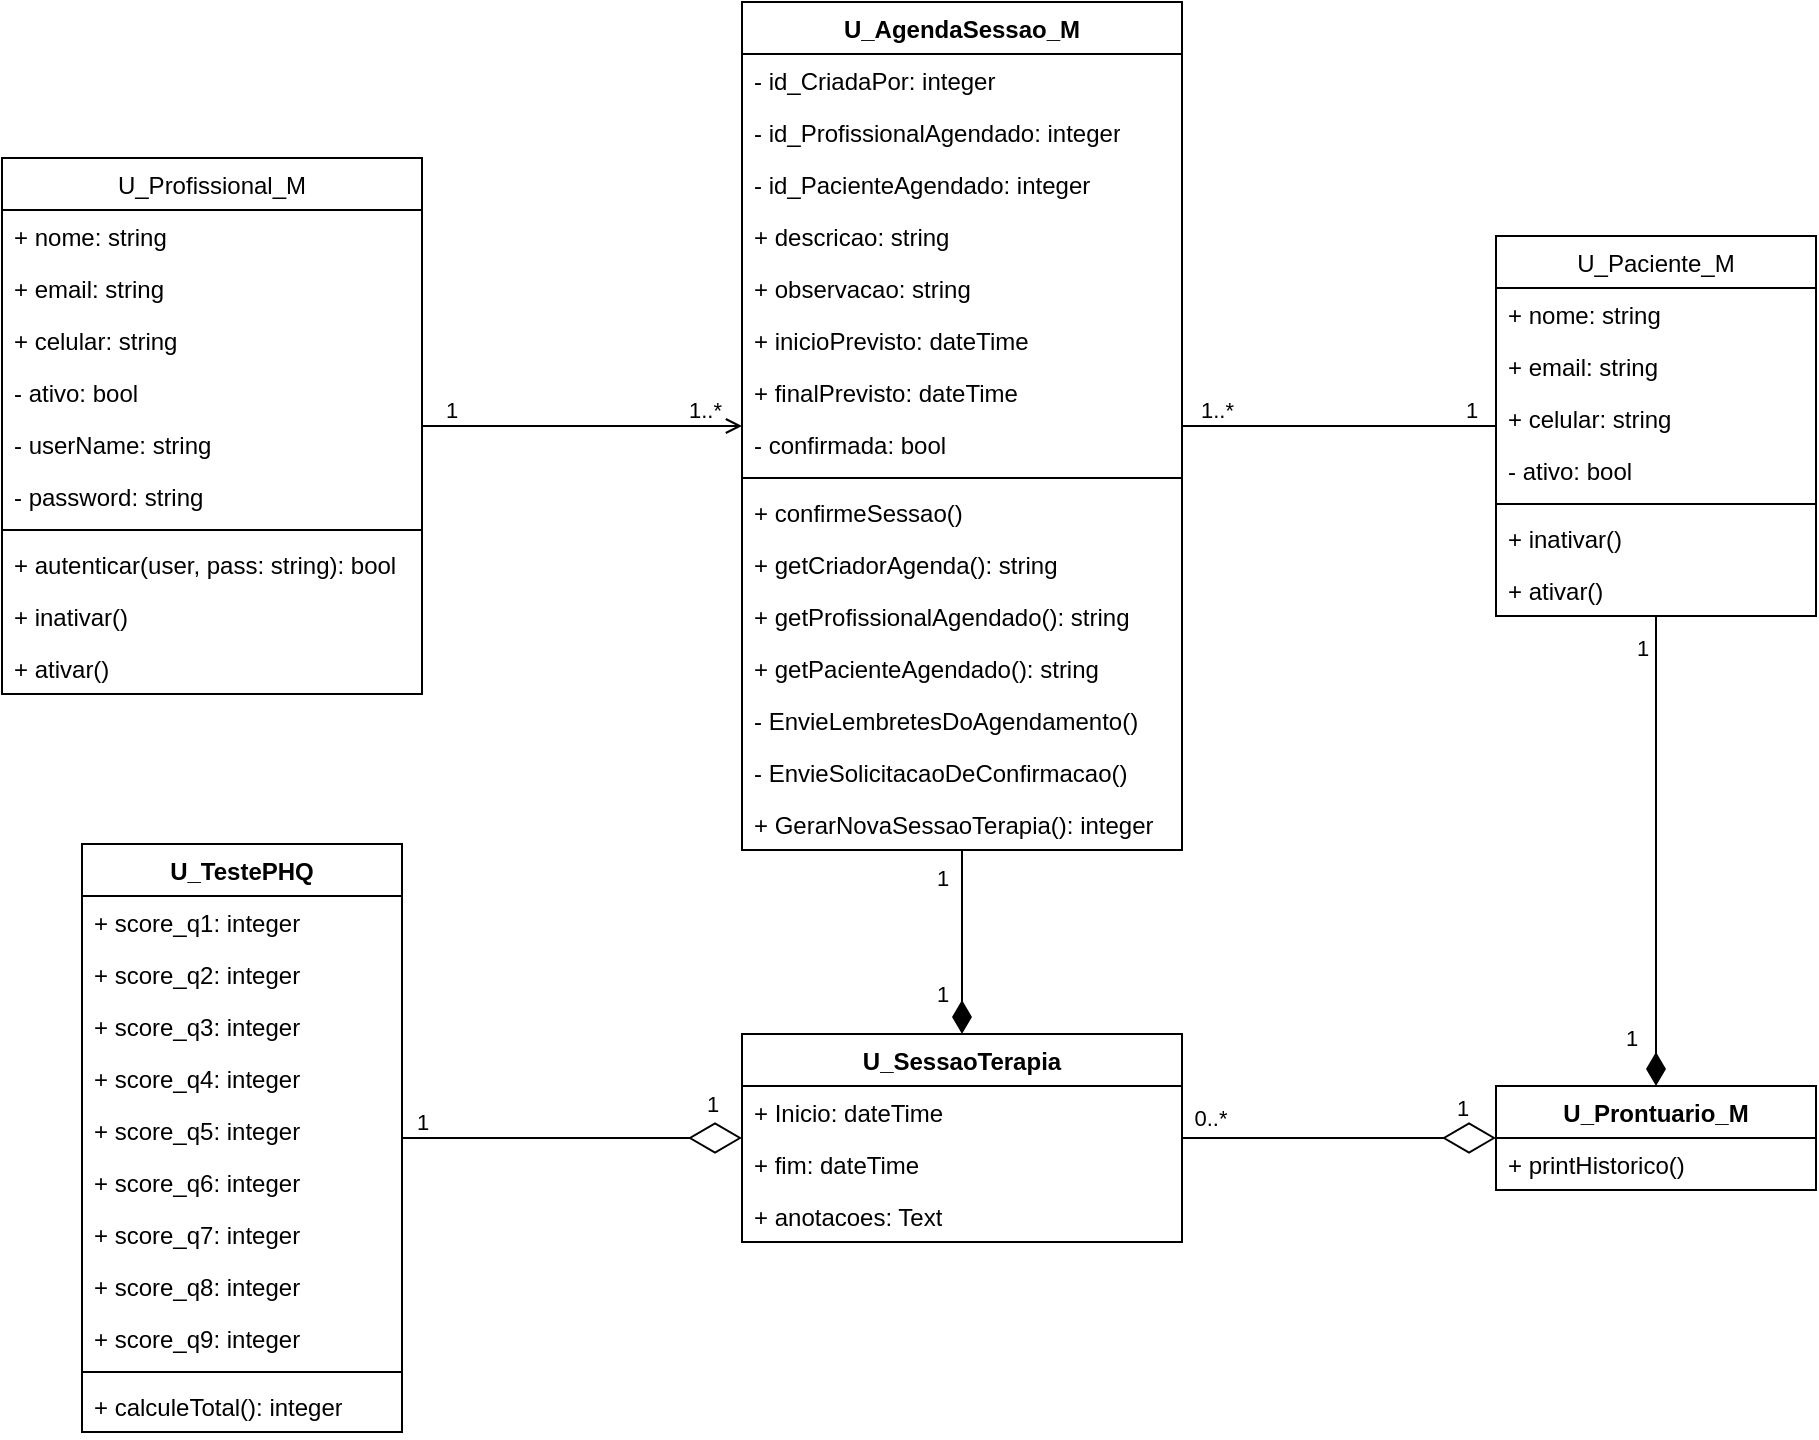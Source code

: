 <mxfile version="24.2.5" type="device">
  <diagram name="Page-1" id="Xm5GSuUZYjybELGA6pMk">
    <mxGraphModel dx="1050" dy="522" grid="1" gridSize="10" guides="1" tooltips="1" connect="1" arrows="1" fold="1" page="1" pageScale="1" pageWidth="1654" pageHeight="1169" math="0" shadow="0">
      <root>
        <mxCell id="0" />
        <mxCell id="1" parent="0" />
        <mxCell id="m14fXMyXdohWAu0hLXpy-20" value="&lt;span style=&quot;font-weight: 400;&quot;&gt;U_Profissional_M&lt;/span&gt;" style="swimlane;fontStyle=1;align=center;verticalAlign=top;childLayout=stackLayout;horizontal=1;startSize=26;horizontalStack=0;resizeParent=1;resizeParentMax=0;resizeLast=0;collapsible=1;marginBottom=0;whiteSpace=wrap;html=1;" parent="1" vertex="1">
          <mxGeometry x="80" y="128" width="210" height="268" as="geometry" />
        </mxCell>
        <mxCell id="m14fXMyXdohWAu0hLXpy-3" value="+ nome: string" style="text;strokeColor=none;fillColor=none;align=left;verticalAlign=top;spacingLeft=4;spacingRight=4;overflow=hidden;rotatable=0;points=[[0,0.5],[1,0.5]];portConstraint=eastwest;whiteSpace=wrap;html=1;" parent="m14fXMyXdohWAu0hLXpy-20" vertex="1">
          <mxGeometry y="26" width="210" height="26" as="geometry" />
        </mxCell>
        <mxCell id="m14fXMyXdohWAu0hLXpy-7" value="+ email: string" style="text;strokeColor=none;fillColor=none;align=left;verticalAlign=top;spacingLeft=4;spacingRight=4;overflow=hidden;rotatable=0;points=[[0,0.5],[1,0.5]];portConstraint=eastwest;whiteSpace=wrap;html=1;" parent="m14fXMyXdohWAu0hLXpy-20" vertex="1">
          <mxGeometry y="52" width="210" height="26" as="geometry" />
        </mxCell>
        <mxCell id="m14fXMyXdohWAu0hLXpy-8" value="+ celular: string" style="text;strokeColor=none;fillColor=none;align=left;verticalAlign=top;spacingLeft=4;spacingRight=4;overflow=hidden;rotatable=0;points=[[0,0.5],[1,0.5]];portConstraint=eastwest;whiteSpace=wrap;html=1;" parent="m14fXMyXdohWAu0hLXpy-20" vertex="1">
          <mxGeometry y="78" width="210" height="26" as="geometry" />
        </mxCell>
        <mxCell id="yMpr1ck8HWHna8STTOMx-1" value="- ativo: bool" style="text;strokeColor=none;fillColor=none;align=left;verticalAlign=top;spacingLeft=4;spacingRight=4;overflow=hidden;rotatable=0;points=[[0,0.5],[1,0.5]];portConstraint=eastwest;whiteSpace=wrap;html=1;" vertex="1" parent="m14fXMyXdohWAu0hLXpy-20">
          <mxGeometry y="104" width="210" height="26" as="geometry" />
        </mxCell>
        <mxCell id="m14fXMyXdohWAu0hLXpy-4" value="- userName: string&lt;div&gt;&lt;br&gt;&lt;/div&gt;" style="text;strokeColor=none;fillColor=none;align=left;verticalAlign=top;spacingLeft=4;spacingRight=4;overflow=hidden;rotatable=0;points=[[0,0.5],[1,0.5]];portConstraint=eastwest;whiteSpace=wrap;html=1;" parent="m14fXMyXdohWAu0hLXpy-20" vertex="1">
          <mxGeometry y="130" width="210" height="26" as="geometry" />
        </mxCell>
        <mxCell id="m14fXMyXdohWAu0hLXpy-6" value="- password: string&lt;div&gt;&lt;br&gt;&lt;/div&gt;" style="text;strokeColor=none;fillColor=none;align=left;verticalAlign=top;spacingLeft=4;spacingRight=4;overflow=hidden;rotatable=0;points=[[0,0.5],[1,0.5]];portConstraint=eastwest;whiteSpace=wrap;html=1;" parent="m14fXMyXdohWAu0hLXpy-20" vertex="1">
          <mxGeometry y="156" width="210" height="26" as="geometry" />
        </mxCell>
        <mxCell id="m14fXMyXdohWAu0hLXpy-22" value="" style="line;strokeWidth=1;fillColor=none;align=left;verticalAlign=middle;spacingTop=-1;spacingLeft=3;spacingRight=3;rotatable=0;labelPosition=right;points=[];portConstraint=eastwest;strokeColor=inherit;" parent="m14fXMyXdohWAu0hLXpy-20" vertex="1">
          <mxGeometry y="182" width="210" height="8" as="geometry" />
        </mxCell>
        <mxCell id="m14fXMyXdohWAu0hLXpy-23" value="+ autenticar(user, pass: string): bool" style="text;strokeColor=none;fillColor=none;align=left;verticalAlign=top;spacingLeft=4;spacingRight=4;overflow=hidden;rotatable=0;points=[[0,0.5],[1,0.5]];portConstraint=eastwest;whiteSpace=wrap;html=1;" parent="m14fXMyXdohWAu0hLXpy-20" vertex="1">
          <mxGeometry y="190" width="210" height="26" as="geometry" />
        </mxCell>
        <mxCell id="yMpr1ck8HWHna8STTOMx-2" value="+ inativar()" style="text;strokeColor=none;fillColor=none;align=left;verticalAlign=top;spacingLeft=4;spacingRight=4;overflow=hidden;rotatable=0;points=[[0,0.5],[1,0.5]];portConstraint=eastwest;whiteSpace=wrap;html=1;" vertex="1" parent="m14fXMyXdohWAu0hLXpy-20">
          <mxGeometry y="216" width="210" height="26" as="geometry" />
        </mxCell>
        <mxCell id="yMpr1ck8HWHna8STTOMx-3" value="+ ativar()" style="text;strokeColor=none;fillColor=none;align=left;verticalAlign=top;spacingLeft=4;spacingRight=4;overflow=hidden;rotatable=0;points=[[0,0.5],[1,0.5]];portConstraint=eastwest;whiteSpace=wrap;html=1;" vertex="1" parent="m14fXMyXdohWAu0hLXpy-20">
          <mxGeometry y="242" width="210" height="26" as="geometry" />
        </mxCell>
        <mxCell id="m14fXMyXdohWAu0hLXpy-25" value="&lt;span style=&quot;font-weight: 400;&quot;&gt;U_Paciente_M&lt;/span&gt;" style="swimlane;fontStyle=1;align=center;verticalAlign=top;childLayout=stackLayout;horizontal=1;startSize=26;horizontalStack=0;resizeParent=1;resizeParentMax=0;resizeLast=0;collapsible=1;marginBottom=0;whiteSpace=wrap;html=1;" parent="1" vertex="1">
          <mxGeometry x="827" y="167" width="160" height="190" as="geometry" />
        </mxCell>
        <mxCell id="m14fXMyXdohWAu0hLXpy-11" value="+ nome: string" style="text;strokeColor=none;fillColor=none;align=left;verticalAlign=top;spacingLeft=4;spacingRight=4;overflow=hidden;rotatable=0;points=[[0,0.5],[1,0.5]];portConstraint=eastwest;whiteSpace=wrap;html=1;" parent="m14fXMyXdohWAu0hLXpy-25" vertex="1">
          <mxGeometry y="26" width="160" height="26" as="geometry" />
        </mxCell>
        <mxCell id="m14fXMyXdohWAu0hLXpy-12" value="+ email: string" style="text;strokeColor=none;fillColor=none;align=left;verticalAlign=top;spacingLeft=4;spacingRight=4;overflow=hidden;rotatable=0;points=[[0,0.5],[1,0.5]];portConstraint=eastwest;whiteSpace=wrap;html=1;" parent="m14fXMyXdohWAu0hLXpy-25" vertex="1">
          <mxGeometry y="52" width="160" height="26" as="geometry" />
        </mxCell>
        <mxCell id="m14fXMyXdohWAu0hLXpy-13" value="+ celular: string" style="text;strokeColor=none;fillColor=none;align=left;verticalAlign=top;spacingLeft=4;spacingRight=4;overflow=hidden;rotatable=0;points=[[0,0.5],[1,0.5]];portConstraint=eastwest;whiteSpace=wrap;html=1;" parent="m14fXMyXdohWAu0hLXpy-25" vertex="1">
          <mxGeometry y="78" width="160" height="26" as="geometry" />
        </mxCell>
        <mxCell id="m14fXMyXdohWAu0hLXpy-29" value="- ativo: bool" style="text;strokeColor=none;fillColor=none;align=left;verticalAlign=top;spacingLeft=4;spacingRight=4;overflow=hidden;rotatable=0;points=[[0,0.5],[1,0.5]];portConstraint=eastwest;whiteSpace=wrap;html=1;" parent="m14fXMyXdohWAu0hLXpy-25" vertex="1">
          <mxGeometry y="104" width="160" height="26" as="geometry" />
        </mxCell>
        <mxCell id="m14fXMyXdohWAu0hLXpy-27" value="" style="line;strokeWidth=1;fillColor=none;align=left;verticalAlign=middle;spacingTop=-1;spacingLeft=3;spacingRight=3;rotatable=0;labelPosition=right;points=[];portConstraint=eastwest;strokeColor=inherit;" parent="m14fXMyXdohWAu0hLXpy-25" vertex="1">
          <mxGeometry y="130" width="160" height="8" as="geometry" />
        </mxCell>
        <mxCell id="m14fXMyXdohWAu0hLXpy-28" value="+ inativar()" style="text;strokeColor=none;fillColor=none;align=left;verticalAlign=top;spacingLeft=4;spacingRight=4;overflow=hidden;rotatable=0;points=[[0,0.5],[1,0.5]];portConstraint=eastwest;whiteSpace=wrap;html=1;" parent="m14fXMyXdohWAu0hLXpy-25" vertex="1">
          <mxGeometry y="138" width="160" height="26" as="geometry" />
        </mxCell>
        <mxCell id="m14fXMyXdohWAu0hLXpy-30" value="+ ativar()" style="text;strokeColor=none;fillColor=none;align=left;verticalAlign=top;spacingLeft=4;spacingRight=4;overflow=hidden;rotatable=0;points=[[0,0.5],[1,0.5]];portConstraint=eastwest;whiteSpace=wrap;html=1;" parent="m14fXMyXdohWAu0hLXpy-25" vertex="1">
          <mxGeometry y="164" width="160" height="26" as="geometry" />
        </mxCell>
        <mxCell id="m14fXMyXdohWAu0hLXpy-35" value="U_AgendaSessao_M" style="swimlane;fontStyle=1;align=center;verticalAlign=top;childLayout=stackLayout;horizontal=1;startSize=26;horizontalStack=0;resizeParent=1;resizeParentMax=0;resizeLast=0;collapsible=1;marginBottom=0;whiteSpace=wrap;html=1;" parent="1" vertex="1">
          <mxGeometry x="450" y="50" width="220" height="424" as="geometry" />
        </mxCell>
        <mxCell id="m14fXMyXdohWAu0hLXpy-39" value="- id_CriadaPor: integer" style="text;strokeColor=none;fillColor=none;align=left;verticalAlign=top;spacingLeft=4;spacingRight=4;overflow=hidden;rotatable=0;points=[[0,0.5],[1,0.5]];portConstraint=eastwest;whiteSpace=wrap;html=1;" parent="m14fXMyXdohWAu0hLXpy-35" vertex="1">
          <mxGeometry y="26" width="220" height="26" as="geometry" />
        </mxCell>
        <mxCell id="m14fXMyXdohWAu0hLXpy-42" value="- id_ProfissionalAgendado: integer" style="text;strokeColor=none;fillColor=none;align=left;verticalAlign=top;spacingLeft=4;spacingRight=4;overflow=hidden;rotatable=0;points=[[0,0.5],[1,0.5]];portConstraint=eastwest;whiteSpace=wrap;html=1;" parent="m14fXMyXdohWAu0hLXpy-35" vertex="1">
          <mxGeometry y="52" width="220" height="26" as="geometry" />
        </mxCell>
        <mxCell id="m14fXMyXdohWAu0hLXpy-43" value="- id_PacienteAgendado: integer" style="text;strokeColor=none;fillColor=none;align=left;verticalAlign=top;spacingLeft=4;spacingRight=4;overflow=hidden;rotatable=0;points=[[0,0.5],[1,0.5]];portConstraint=eastwest;whiteSpace=wrap;html=1;" parent="m14fXMyXdohWAu0hLXpy-35" vertex="1">
          <mxGeometry y="78" width="220" height="26" as="geometry" />
        </mxCell>
        <mxCell id="m14fXMyXdohWAu0hLXpy-52" value="+ descricao: string" style="text;strokeColor=none;fillColor=none;align=left;verticalAlign=top;spacingLeft=4;spacingRight=4;overflow=hidden;rotatable=0;points=[[0,0.5],[1,0.5]];portConstraint=eastwest;whiteSpace=wrap;html=1;" parent="m14fXMyXdohWAu0hLXpy-35" vertex="1">
          <mxGeometry y="104" width="220" height="26" as="geometry" />
        </mxCell>
        <mxCell id="m14fXMyXdohWAu0hLXpy-53" value="+ observacao: string" style="text;strokeColor=none;fillColor=none;align=left;verticalAlign=top;spacingLeft=4;spacingRight=4;overflow=hidden;rotatable=0;points=[[0,0.5],[1,0.5]];portConstraint=eastwest;whiteSpace=wrap;html=1;" parent="m14fXMyXdohWAu0hLXpy-35" vertex="1">
          <mxGeometry y="130" width="220" height="26" as="geometry" />
        </mxCell>
        <mxCell id="m14fXMyXdohWAu0hLXpy-54" value="+ inicioPrevisto: dateTime" style="text;strokeColor=none;fillColor=none;align=left;verticalAlign=top;spacingLeft=4;spacingRight=4;overflow=hidden;rotatable=0;points=[[0,0.5],[1,0.5]];portConstraint=eastwest;whiteSpace=wrap;html=1;" parent="m14fXMyXdohWAu0hLXpy-35" vertex="1">
          <mxGeometry y="156" width="220" height="26" as="geometry" />
        </mxCell>
        <mxCell id="m14fXMyXdohWAu0hLXpy-55" value="+ finalPrevisto: dateTime" style="text;strokeColor=none;fillColor=none;align=left;verticalAlign=top;spacingLeft=4;spacingRight=4;overflow=hidden;rotatable=0;points=[[0,0.5],[1,0.5]];portConstraint=eastwest;whiteSpace=wrap;html=1;" parent="m14fXMyXdohWAu0hLXpy-35" vertex="1">
          <mxGeometry y="182" width="220" height="26" as="geometry" />
        </mxCell>
        <mxCell id="m14fXMyXdohWAu0hLXpy-56" value="- confirmada: bool" style="text;strokeColor=none;fillColor=none;align=left;verticalAlign=top;spacingLeft=4;spacingRight=4;overflow=hidden;rotatable=0;points=[[0,0.5],[1,0.5]];portConstraint=eastwest;whiteSpace=wrap;html=1;" parent="m14fXMyXdohWAu0hLXpy-35" vertex="1">
          <mxGeometry y="208" width="220" height="26" as="geometry" />
        </mxCell>
        <mxCell id="m14fXMyXdohWAu0hLXpy-37" value="" style="line;strokeWidth=1;fillColor=none;align=left;verticalAlign=middle;spacingTop=-1;spacingLeft=3;spacingRight=3;rotatable=0;labelPosition=right;points=[];portConstraint=eastwest;strokeColor=inherit;" parent="m14fXMyXdohWAu0hLXpy-35" vertex="1">
          <mxGeometry y="234" width="220" height="8" as="geometry" />
        </mxCell>
        <mxCell id="m14fXMyXdohWAu0hLXpy-38" value="+ confirmeSessao()" style="text;strokeColor=none;fillColor=none;align=left;verticalAlign=top;spacingLeft=4;spacingRight=4;overflow=hidden;rotatable=0;points=[[0,0.5],[1,0.5]];portConstraint=eastwest;whiteSpace=wrap;html=1;" parent="m14fXMyXdohWAu0hLXpy-35" vertex="1">
          <mxGeometry y="242" width="220" height="26" as="geometry" />
        </mxCell>
        <mxCell id="m14fXMyXdohWAu0hLXpy-57" value="+ getCriadorAgenda(): string" style="text;strokeColor=none;fillColor=none;align=left;verticalAlign=top;spacingLeft=4;spacingRight=4;overflow=hidden;rotatable=0;points=[[0,0.5],[1,0.5]];portConstraint=eastwest;whiteSpace=wrap;html=1;" parent="m14fXMyXdohWAu0hLXpy-35" vertex="1">
          <mxGeometry y="268" width="220" height="26" as="geometry" />
        </mxCell>
        <mxCell id="m14fXMyXdohWAu0hLXpy-58" value="+ getProfissionalAgendado(): string" style="text;strokeColor=none;fillColor=none;align=left;verticalAlign=top;spacingLeft=4;spacingRight=4;overflow=hidden;rotatable=0;points=[[0,0.5],[1,0.5]];portConstraint=eastwest;whiteSpace=wrap;html=1;" parent="m14fXMyXdohWAu0hLXpy-35" vertex="1">
          <mxGeometry y="294" width="220" height="26" as="geometry" />
        </mxCell>
        <mxCell id="m14fXMyXdohWAu0hLXpy-59" value="+ getPacienteAgendado(): string" style="text;strokeColor=none;fillColor=none;align=left;verticalAlign=top;spacingLeft=4;spacingRight=4;overflow=hidden;rotatable=0;points=[[0,0.5],[1,0.5]];portConstraint=eastwest;whiteSpace=wrap;html=1;" parent="m14fXMyXdohWAu0hLXpy-35" vertex="1">
          <mxGeometry y="320" width="220" height="26" as="geometry" />
        </mxCell>
        <mxCell id="m14fXMyXdohWAu0hLXpy-67" value="- EnvieLembretesDoAgendamento()" style="text;strokeColor=none;fillColor=none;align=left;verticalAlign=top;spacingLeft=4;spacingRight=4;overflow=hidden;rotatable=0;points=[[0,0.5],[1,0.5]];portConstraint=eastwest;whiteSpace=wrap;html=1;" parent="m14fXMyXdohWAu0hLXpy-35" vertex="1">
          <mxGeometry y="346" width="220" height="26" as="geometry" />
        </mxCell>
        <mxCell id="m14fXMyXdohWAu0hLXpy-68" value="- EnvieSolicitacaoDeConfirmacao()" style="text;strokeColor=none;fillColor=none;align=left;verticalAlign=top;spacingLeft=4;spacingRight=4;overflow=hidden;rotatable=0;points=[[0,0.5],[1,0.5]];portConstraint=eastwest;whiteSpace=wrap;html=1;" parent="m14fXMyXdohWAu0hLXpy-35" vertex="1">
          <mxGeometry y="372" width="220" height="26" as="geometry" />
        </mxCell>
        <mxCell id="m14fXMyXdohWAu0hLXpy-71" value="+ GerarNovaSessaoTerapia(): integer" style="text;strokeColor=none;fillColor=none;align=left;verticalAlign=top;spacingLeft=4;spacingRight=4;overflow=hidden;rotatable=0;points=[[0,0.5],[1,0.5]];portConstraint=eastwest;whiteSpace=wrap;html=1;" parent="m14fXMyXdohWAu0hLXpy-35" vertex="1">
          <mxGeometry y="398" width="220" height="26" as="geometry" />
        </mxCell>
        <mxCell id="m14fXMyXdohWAu0hLXpy-46" value="" style="endArrow=open;html=1;edgeStyle=orthogonalEdgeStyle;rounded=0;endFill=0;" parent="1" source="m14fXMyXdohWAu0hLXpy-20" target="m14fXMyXdohWAu0hLXpy-35" edge="1">
          <mxGeometry relative="1" as="geometry">
            <mxPoint x="600" y="400" as="sourcePoint" />
            <mxPoint x="760" y="400" as="targetPoint" />
          </mxGeometry>
        </mxCell>
        <mxCell id="m14fXMyXdohWAu0hLXpy-47" value="1" style="edgeLabel;resizable=0;html=1;align=left;verticalAlign=bottom;" parent="m14fXMyXdohWAu0hLXpy-46" connectable="0" vertex="1">
          <mxGeometry x="-1" relative="1" as="geometry">
            <mxPoint x="10" as="offset" />
          </mxGeometry>
        </mxCell>
        <mxCell id="m14fXMyXdohWAu0hLXpy-48" value="1..*" style="edgeLabel;resizable=0;html=1;align=right;verticalAlign=bottom;" parent="m14fXMyXdohWAu0hLXpy-46" connectable="0" vertex="1">
          <mxGeometry x="1" relative="1" as="geometry">
            <mxPoint x="-10" as="offset" />
          </mxGeometry>
        </mxCell>
        <mxCell id="m14fXMyXdohWAu0hLXpy-60" value="" style="endArrow=none;html=1;edgeStyle=orthogonalEdgeStyle;rounded=0;" parent="1" source="m14fXMyXdohWAu0hLXpy-25" target="m14fXMyXdohWAu0hLXpy-35" edge="1">
          <mxGeometry relative="1" as="geometry">
            <mxPoint x="750" y="410" as="sourcePoint" />
            <mxPoint x="910" y="410" as="targetPoint" />
          </mxGeometry>
        </mxCell>
        <mxCell id="m14fXMyXdohWAu0hLXpy-61" value="1" style="edgeLabel;resizable=0;html=1;align=left;verticalAlign=bottom;" parent="m14fXMyXdohWAu0hLXpy-60" connectable="0" vertex="1">
          <mxGeometry x="-1" relative="1" as="geometry">
            <mxPoint x="-17" as="offset" />
          </mxGeometry>
        </mxCell>
        <mxCell id="m14fXMyXdohWAu0hLXpy-62" value="1..*" style="edgeLabel;resizable=0;html=1;align=right;verticalAlign=bottom;" parent="m14fXMyXdohWAu0hLXpy-60" connectable="0" vertex="1">
          <mxGeometry x="1" relative="1" as="geometry">
            <mxPoint x="26" as="offset" />
          </mxGeometry>
        </mxCell>
        <mxCell id="m14fXMyXdohWAu0hLXpy-63" value="U_SessaoTerapia" style="swimlane;fontStyle=1;align=center;verticalAlign=top;childLayout=stackLayout;horizontal=1;startSize=26;horizontalStack=0;resizeParent=1;resizeParentMax=0;resizeLast=0;collapsible=1;marginBottom=0;whiteSpace=wrap;html=1;" parent="1" vertex="1">
          <mxGeometry x="450" y="566" width="220" height="104" as="geometry" />
        </mxCell>
        <mxCell id="m14fXMyXdohWAu0hLXpy-77" value="+ Inicio: dateTime" style="text;strokeColor=none;fillColor=none;align=left;verticalAlign=top;spacingLeft=4;spacingRight=4;overflow=hidden;rotatable=0;points=[[0,0.5],[1,0.5]];portConstraint=eastwest;whiteSpace=wrap;html=1;" parent="m14fXMyXdohWAu0hLXpy-63" vertex="1">
          <mxGeometry y="26" width="220" height="26" as="geometry" />
        </mxCell>
        <mxCell id="m14fXMyXdohWAu0hLXpy-78" value="+ fim: dateTime" style="text;strokeColor=none;fillColor=none;align=left;verticalAlign=top;spacingLeft=4;spacingRight=4;overflow=hidden;rotatable=0;points=[[0,0.5],[1,0.5]];portConstraint=eastwest;whiteSpace=wrap;html=1;" parent="m14fXMyXdohWAu0hLXpy-63" vertex="1">
          <mxGeometry y="52" width="220" height="26" as="geometry" />
        </mxCell>
        <mxCell id="m14fXMyXdohWAu0hLXpy-98" value="+ anotacoes: Text" style="text;strokeColor=none;fillColor=none;align=left;verticalAlign=top;spacingLeft=4;spacingRight=4;overflow=hidden;rotatable=0;points=[[0,0.5],[1,0.5]];portConstraint=eastwest;whiteSpace=wrap;html=1;" parent="m14fXMyXdohWAu0hLXpy-63" vertex="1">
          <mxGeometry y="78" width="220" height="26" as="geometry" />
        </mxCell>
        <mxCell id="m14fXMyXdohWAu0hLXpy-73" value="U_Prontuario_M" style="swimlane;fontStyle=1;align=center;verticalAlign=top;childLayout=stackLayout;horizontal=1;startSize=26;horizontalStack=0;resizeParent=1;resizeParentMax=0;resizeLast=0;collapsible=1;marginBottom=0;whiteSpace=wrap;html=1;" parent="1" vertex="1">
          <mxGeometry x="827" y="592" width="160" height="52" as="geometry" />
        </mxCell>
        <mxCell id="m14fXMyXdohWAu0hLXpy-99" value="+ printHistorico()" style="text;strokeColor=none;fillColor=none;align=left;verticalAlign=top;spacingLeft=4;spacingRight=4;overflow=hidden;rotatable=0;points=[[0,0.5],[1,0.5]];portConstraint=eastwest;whiteSpace=wrap;html=1;" parent="m14fXMyXdohWAu0hLXpy-73" vertex="1">
          <mxGeometry y="26" width="160" height="26" as="geometry" />
        </mxCell>
        <mxCell id="m14fXMyXdohWAu0hLXpy-90" value="" style="endArrow=none;html=1;endSize=12;startArrow=diamondThin;startSize=14;startFill=1;edgeStyle=orthogonalEdgeStyle;align=left;verticalAlign=bottom;rounded=0;endFill=0;" parent="1" source="m14fXMyXdohWAu0hLXpy-63" target="m14fXMyXdohWAu0hLXpy-35" edge="1">
          <mxGeometry x="-0.72" y="10" relative="1" as="geometry">
            <mxPoint x="610" y="580" as="sourcePoint" />
            <mxPoint x="770" y="580" as="targetPoint" />
            <mxPoint as="offset" />
          </mxGeometry>
        </mxCell>
        <mxCell id="m14fXMyXdohWAu0hLXpy-92" value="1" style="edgeLabel;html=1;align=center;verticalAlign=middle;resizable=0;points=[];" parent="m14fXMyXdohWAu0hLXpy-90" vertex="1" connectable="0">
          <mxGeometry x="0.583" y="1" relative="1" as="geometry">
            <mxPoint x="-9" y="-5" as="offset" />
          </mxGeometry>
        </mxCell>
        <mxCell id="m14fXMyXdohWAu0hLXpy-94" value="1" style="edgeLabel;html=1;align=center;verticalAlign=middle;resizable=0;points=[];" parent="m14fXMyXdohWAu0hLXpy-90" vertex="1" connectable="0">
          <mxGeometry x="-0.137" y="-2" relative="1" as="geometry">
            <mxPoint x="-12" y="19" as="offset" />
          </mxGeometry>
        </mxCell>
        <mxCell id="m14fXMyXdohWAu0hLXpy-91" value="1" style="endArrow=none;html=1;endSize=12;startArrow=diamondThin;startSize=14;startFill=1;edgeStyle=orthogonalEdgeStyle;align=left;verticalAlign=bottom;rounded=0;endFill=0;" parent="1" source="m14fXMyXdohWAu0hLXpy-73" target="m14fXMyXdohWAu0hLXpy-25" edge="1">
          <mxGeometry x="-0.871" y="17" relative="1" as="geometry">
            <mxPoint x="610" y="410" as="sourcePoint" />
            <mxPoint x="770" y="410" as="targetPoint" />
            <mxPoint as="offset" />
          </mxGeometry>
        </mxCell>
        <mxCell id="m14fXMyXdohWAu0hLXpy-93" value="1" style="edgeLabel;html=1;align=center;verticalAlign=middle;resizable=0;points=[];" parent="m14fXMyXdohWAu0hLXpy-91" vertex="1" connectable="0">
          <mxGeometry x="0.683" y="1" relative="1" as="geometry">
            <mxPoint x="-6" y="-21" as="offset" />
          </mxGeometry>
        </mxCell>
        <mxCell id="m14fXMyXdohWAu0hLXpy-95" value="" style="endArrow=diamondThin;endFill=0;endSize=24;html=1;rounded=0;" parent="1" source="m14fXMyXdohWAu0hLXpy-63" target="m14fXMyXdohWAu0hLXpy-73" edge="1">
          <mxGeometry width="160" relative="1" as="geometry">
            <mxPoint x="610" y="520" as="sourcePoint" />
            <mxPoint x="770" y="520" as="targetPoint" />
          </mxGeometry>
        </mxCell>
        <mxCell id="m14fXMyXdohWAu0hLXpy-96" value="1" style="edgeLabel;html=1;align=center;verticalAlign=middle;resizable=0;points=[];" parent="m14fXMyXdohWAu0hLXpy-95" vertex="1" connectable="0">
          <mxGeometry x="-0.028" y="1" relative="1" as="geometry">
            <mxPoint x="63" y="-14" as="offset" />
          </mxGeometry>
        </mxCell>
        <mxCell id="m14fXMyXdohWAu0hLXpy-97" value="0..*" style="edgeLabel;html=1;align=center;verticalAlign=middle;resizable=0;points=[];" parent="m14fXMyXdohWAu0hLXpy-95" vertex="1" connectable="0">
          <mxGeometry x="-0.763" y="1" relative="1" as="geometry">
            <mxPoint x="-5" y="-9" as="offset" />
          </mxGeometry>
        </mxCell>
        <mxCell id="m14fXMyXdohWAu0hLXpy-100" value="U_TestePHQ" style="swimlane;fontStyle=1;align=center;verticalAlign=top;childLayout=stackLayout;horizontal=1;startSize=26;horizontalStack=0;resizeParent=1;resizeParentMax=0;resizeLast=0;collapsible=1;marginBottom=0;whiteSpace=wrap;html=1;" parent="1" vertex="1">
          <mxGeometry x="120" y="471" width="160" height="294" as="geometry" />
        </mxCell>
        <mxCell id="m14fXMyXdohWAu0hLXpy-101" value="+ score_q1: integer" style="text;strokeColor=none;fillColor=none;align=left;verticalAlign=top;spacingLeft=4;spacingRight=4;overflow=hidden;rotatable=0;points=[[0,0.5],[1,0.5]];portConstraint=eastwest;whiteSpace=wrap;html=1;" parent="m14fXMyXdohWAu0hLXpy-100" vertex="1">
          <mxGeometry y="26" width="160" height="26" as="geometry" />
        </mxCell>
        <mxCell id="m14fXMyXdohWAu0hLXpy-104" value="+ score_q2: integer" style="text;strokeColor=none;fillColor=none;align=left;verticalAlign=top;spacingLeft=4;spacingRight=4;overflow=hidden;rotatable=0;points=[[0,0.5],[1,0.5]];portConstraint=eastwest;whiteSpace=wrap;html=1;" parent="m14fXMyXdohWAu0hLXpy-100" vertex="1">
          <mxGeometry y="52" width="160" height="26" as="geometry" />
        </mxCell>
        <mxCell id="m14fXMyXdohWAu0hLXpy-105" value="+ score_q3: integer" style="text;strokeColor=none;fillColor=none;align=left;verticalAlign=top;spacingLeft=4;spacingRight=4;overflow=hidden;rotatable=0;points=[[0,0.5],[1,0.5]];portConstraint=eastwest;whiteSpace=wrap;html=1;" parent="m14fXMyXdohWAu0hLXpy-100" vertex="1">
          <mxGeometry y="78" width="160" height="26" as="geometry" />
        </mxCell>
        <mxCell id="m14fXMyXdohWAu0hLXpy-110" value="+ score_q4: integer" style="text;strokeColor=none;fillColor=none;align=left;verticalAlign=top;spacingLeft=4;spacingRight=4;overflow=hidden;rotatable=0;points=[[0,0.5],[1,0.5]];portConstraint=eastwest;whiteSpace=wrap;html=1;" parent="m14fXMyXdohWAu0hLXpy-100" vertex="1">
          <mxGeometry y="104" width="160" height="26" as="geometry" />
        </mxCell>
        <mxCell id="m14fXMyXdohWAu0hLXpy-109" value="+ score_q5: integer" style="text;strokeColor=none;fillColor=none;align=left;verticalAlign=top;spacingLeft=4;spacingRight=4;overflow=hidden;rotatable=0;points=[[0,0.5],[1,0.5]];portConstraint=eastwest;whiteSpace=wrap;html=1;" parent="m14fXMyXdohWAu0hLXpy-100" vertex="1">
          <mxGeometry y="130" width="160" height="26" as="geometry" />
        </mxCell>
        <mxCell id="m14fXMyXdohWAu0hLXpy-108" value="+ score_q6: integer" style="text;strokeColor=none;fillColor=none;align=left;verticalAlign=top;spacingLeft=4;spacingRight=4;overflow=hidden;rotatable=0;points=[[0,0.5],[1,0.5]];portConstraint=eastwest;whiteSpace=wrap;html=1;" parent="m14fXMyXdohWAu0hLXpy-100" vertex="1">
          <mxGeometry y="156" width="160" height="26" as="geometry" />
        </mxCell>
        <mxCell id="m14fXMyXdohWAu0hLXpy-107" value="+ score_q7: integer" style="text;strokeColor=none;fillColor=none;align=left;verticalAlign=top;spacingLeft=4;spacingRight=4;overflow=hidden;rotatable=0;points=[[0,0.5],[1,0.5]];portConstraint=eastwest;whiteSpace=wrap;html=1;" parent="m14fXMyXdohWAu0hLXpy-100" vertex="1">
          <mxGeometry y="182" width="160" height="26" as="geometry" />
        </mxCell>
        <mxCell id="m14fXMyXdohWAu0hLXpy-106" value="+ score_q8: integer" style="text;strokeColor=none;fillColor=none;align=left;verticalAlign=top;spacingLeft=4;spacingRight=4;overflow=hidden;rotatable=0;points=[[0,0.5],[1,0.5]];portConstraint=eastwest;whiteSpace=wrap;html=1;" parent="m14fXMyXdohWAu0hLXpy-100" vertex="1">
          <mxGeometry y="208" width="160" height="26" as="geometry" />
        </mxCell>
        <mxCell id="m14fXMyXdohWAu0hLXpy-111" value="+ score_q9: integer" style="text;strokeColor=none;fillColor=none;align=left;verticalAlign=top;spacingLeft=4;spacingRight=4;overflow=hidden;rotatable=0;points=[[0,0.5],[1,0.5]];portConstraint=eastwest;whiteSpace=wrap;html=1;" parent="m14fXMyXdohWAu0hLXpy-100" vertex="1">
          <mxGeometry y="234" width="160" height="26" as="geometry" />
        </mxCell>
        <mxCell id="m14fXMyXdohWAu0hLXpy-102" value="" style="line;strokeWidth=1;fillColor=none;align=left;verticalAlign=middle;spacingTop=-1;spacingLeft=3;spacingRight=3;rotatable=0;labelPosition=right;points=[];portConstraint=eastwest;strokeColor=inherit;" parent="m14fXMyXdohWAu0hLXpy-100" vertex="1">
          <mxGeometry y="260" width="160" height="8" as="geometry" />
        </mxCell>
        <mxCell id="m14fXMyXdohWAu0hLXpy-103" value="+ calculeTotal(): integer" style="text;strokeColor=none;fillColor=none;align=left;verticalAlign=top;spacingLeft=4;spacingRight=4;overflow=hidden;rotatable=0;points=[[0,0.5],[1,0.5]];portConstraint=eastwest;whiteSpace=wrap;html=1;" parent="m14fXMyXdohWAu0hLXpy-100" vertex="1">
          <mxGeometry y="268" width="160" height="26" as="geometry" />
        </mxCell>
        <mxCell id="m14fXMyXdohWAu0hLXpy-113" value="" style="endArrow=diamondThin;endFill=0;endSize=24;html=1;rounded=0;" parent="1" source="m14fXMyXdohWAu0hLXpy-100" target="m14fXMyXdohWAu0hLXpy-63" edge="1">
          <mxGeometry width="160" relative="1" as="geometry">
            <mxPoint x="530" y="680" as="sourcePoint" />
            <mxPoint x="690" y="680" as="targetPoint" />
          </mxGeometry>
        </mxCell>
        <mxCell id="m14fXMyXdohWAu0hLXpy-114" value="1" style="edgeLabel;html=1;align=center;verticalAlign=middle;resizable=0;points=[];" parent="m14fXMyXdohWAu0hLXpy-113" vertex="1" connectable="0">
          <mxGeometry x="0.324" y="-3" relative="1" as="geometry">
            <mxPoint x="42" y="-20" as="offset" />
          </mxGeometry>
        </mxCell>
        <mxCell id="m14fXMyXdohWAu0hLXpy-115" value="1" style="edgeLabel;html=1;align=center;verticalAlign=middle;resizable=0;points=[];" parent="m14fXMyXdohWAu0hLXpy-113" vertex="1" connectable="0">
          <mxGeometry x="-0.569" relative="1" as="geometry">
            <mxPoint x="-27" y="-8" as="offset" />
          </mxGeometry>
        </mxCell>
      </root>
    </mxGraphModel>
  </diagram>
</mxfile>
